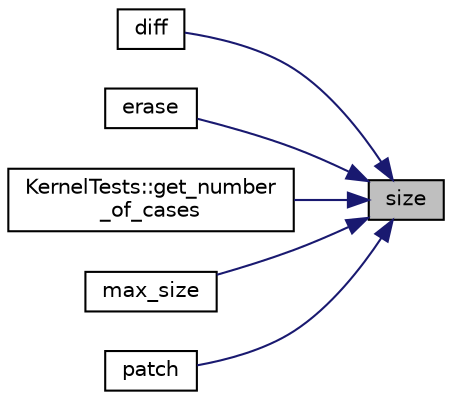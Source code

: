 digraph "size"
{
 // LATEX_PDF_SIZE
  edge [fontname="Helvetica",fontsize="10",labelfontname="Helvetica",labelfontsize="10"];
  node [fontname="Helvetica",fontsize="10",shape=record];
  rankdir="RL";
  Node1 [label="size",height=0.2,width=0.4,color="black", fillcolor="grey75", style="filled", fontcolor="black",tooltip="returns the number of elements"];
  Node1 -> Node2 [dir="back",color="midnightblue",fontsize="10",style="solid",fontname="Helvetica"];
  Node2 [label="diff",height=0.2,width=0.4,color="black", fillcolor="white", style="filled",URL="$classnlohmann_1_1basic__json.html#a2fb1e92221746ff32c5f5c8ff1e7a7f7",tooltip="creates a diff as a JSON patch"];
  Node1 -> Node3 [dir="back",color="midnightblue",fontsize="10",style="solid",fontname="Helvetica"];
  Node3 [label="erase",height=0.2,width=0.4,color="black", fillcolor="white", style="filled",URL="$classnlohmann_1_1basic__json.html#a2dd65c471eadf1651db73f3c1f155bfd",tooltip="remove element from a JSON array given an index"];
  Node1 -> Node4 [dir="back",color="midnightblue",fontsize="10",style="solid",fontname="Helvetica"];
  Node4 [label="KernelTests::get_number\l_of_cases",height=0.2,width=0.4,color="black", fillcolor="white", style="filled",URL="$class_kernel_tests.html#a6157ff083be863bba0a7804cd1788d96",tooltip=" "];
  Node1 -> Node5 [dir="back",color="midnightblue",fontsize="10",style="solid",fontname="Helvetica"];
  Node5 [label="max_size",height=0.2,width=0.4,color="black", fillcolor="white", style="filled",URL="$classnlohmann_1_1basic__json.html#ac2a85e463df4e95c1bf051cfb8237805",tooltip="returns the maximum possible number of elements"];
  Node1 -> Node6 [dir="back",color="midnightblue",fontsize="10",style="solid",fontname="Helvetica"];
  Node6 [label="patch",height=0.2,width=0.4,color="black", fillcolor="white", style="filled",URL="$classnlohmann_1_1basic__json.html#a614dd03ce3e99e79c52bedcf55945645",tooltip="applies a JSON patch"];
}
